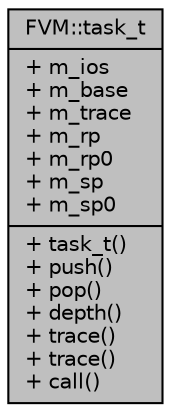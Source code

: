 digraph "FVM::task_t"
{
  edge [fontname="Helvetica",fontsize="10",labelfontname="Helvetica",labelfontsize="10"];
  node [fontname="Helvetica",fontsize="10",shape=record];
  Node1 [label="{FVM::task_t\n|+ m_ios\l+ m_base\l+ m_trace\l+ m_rp\l+ m_rp0\l+ m_sp\l+ m_sp0\l|+ task_t()\l+ push()\l+ pop()\l+ depth()\l+ trace()\l+ trace()\l+ call()\l}",height=0.2,width=0.4,color="black", fillcolor="grey75", style="filled", fontcolor="black"];
}
